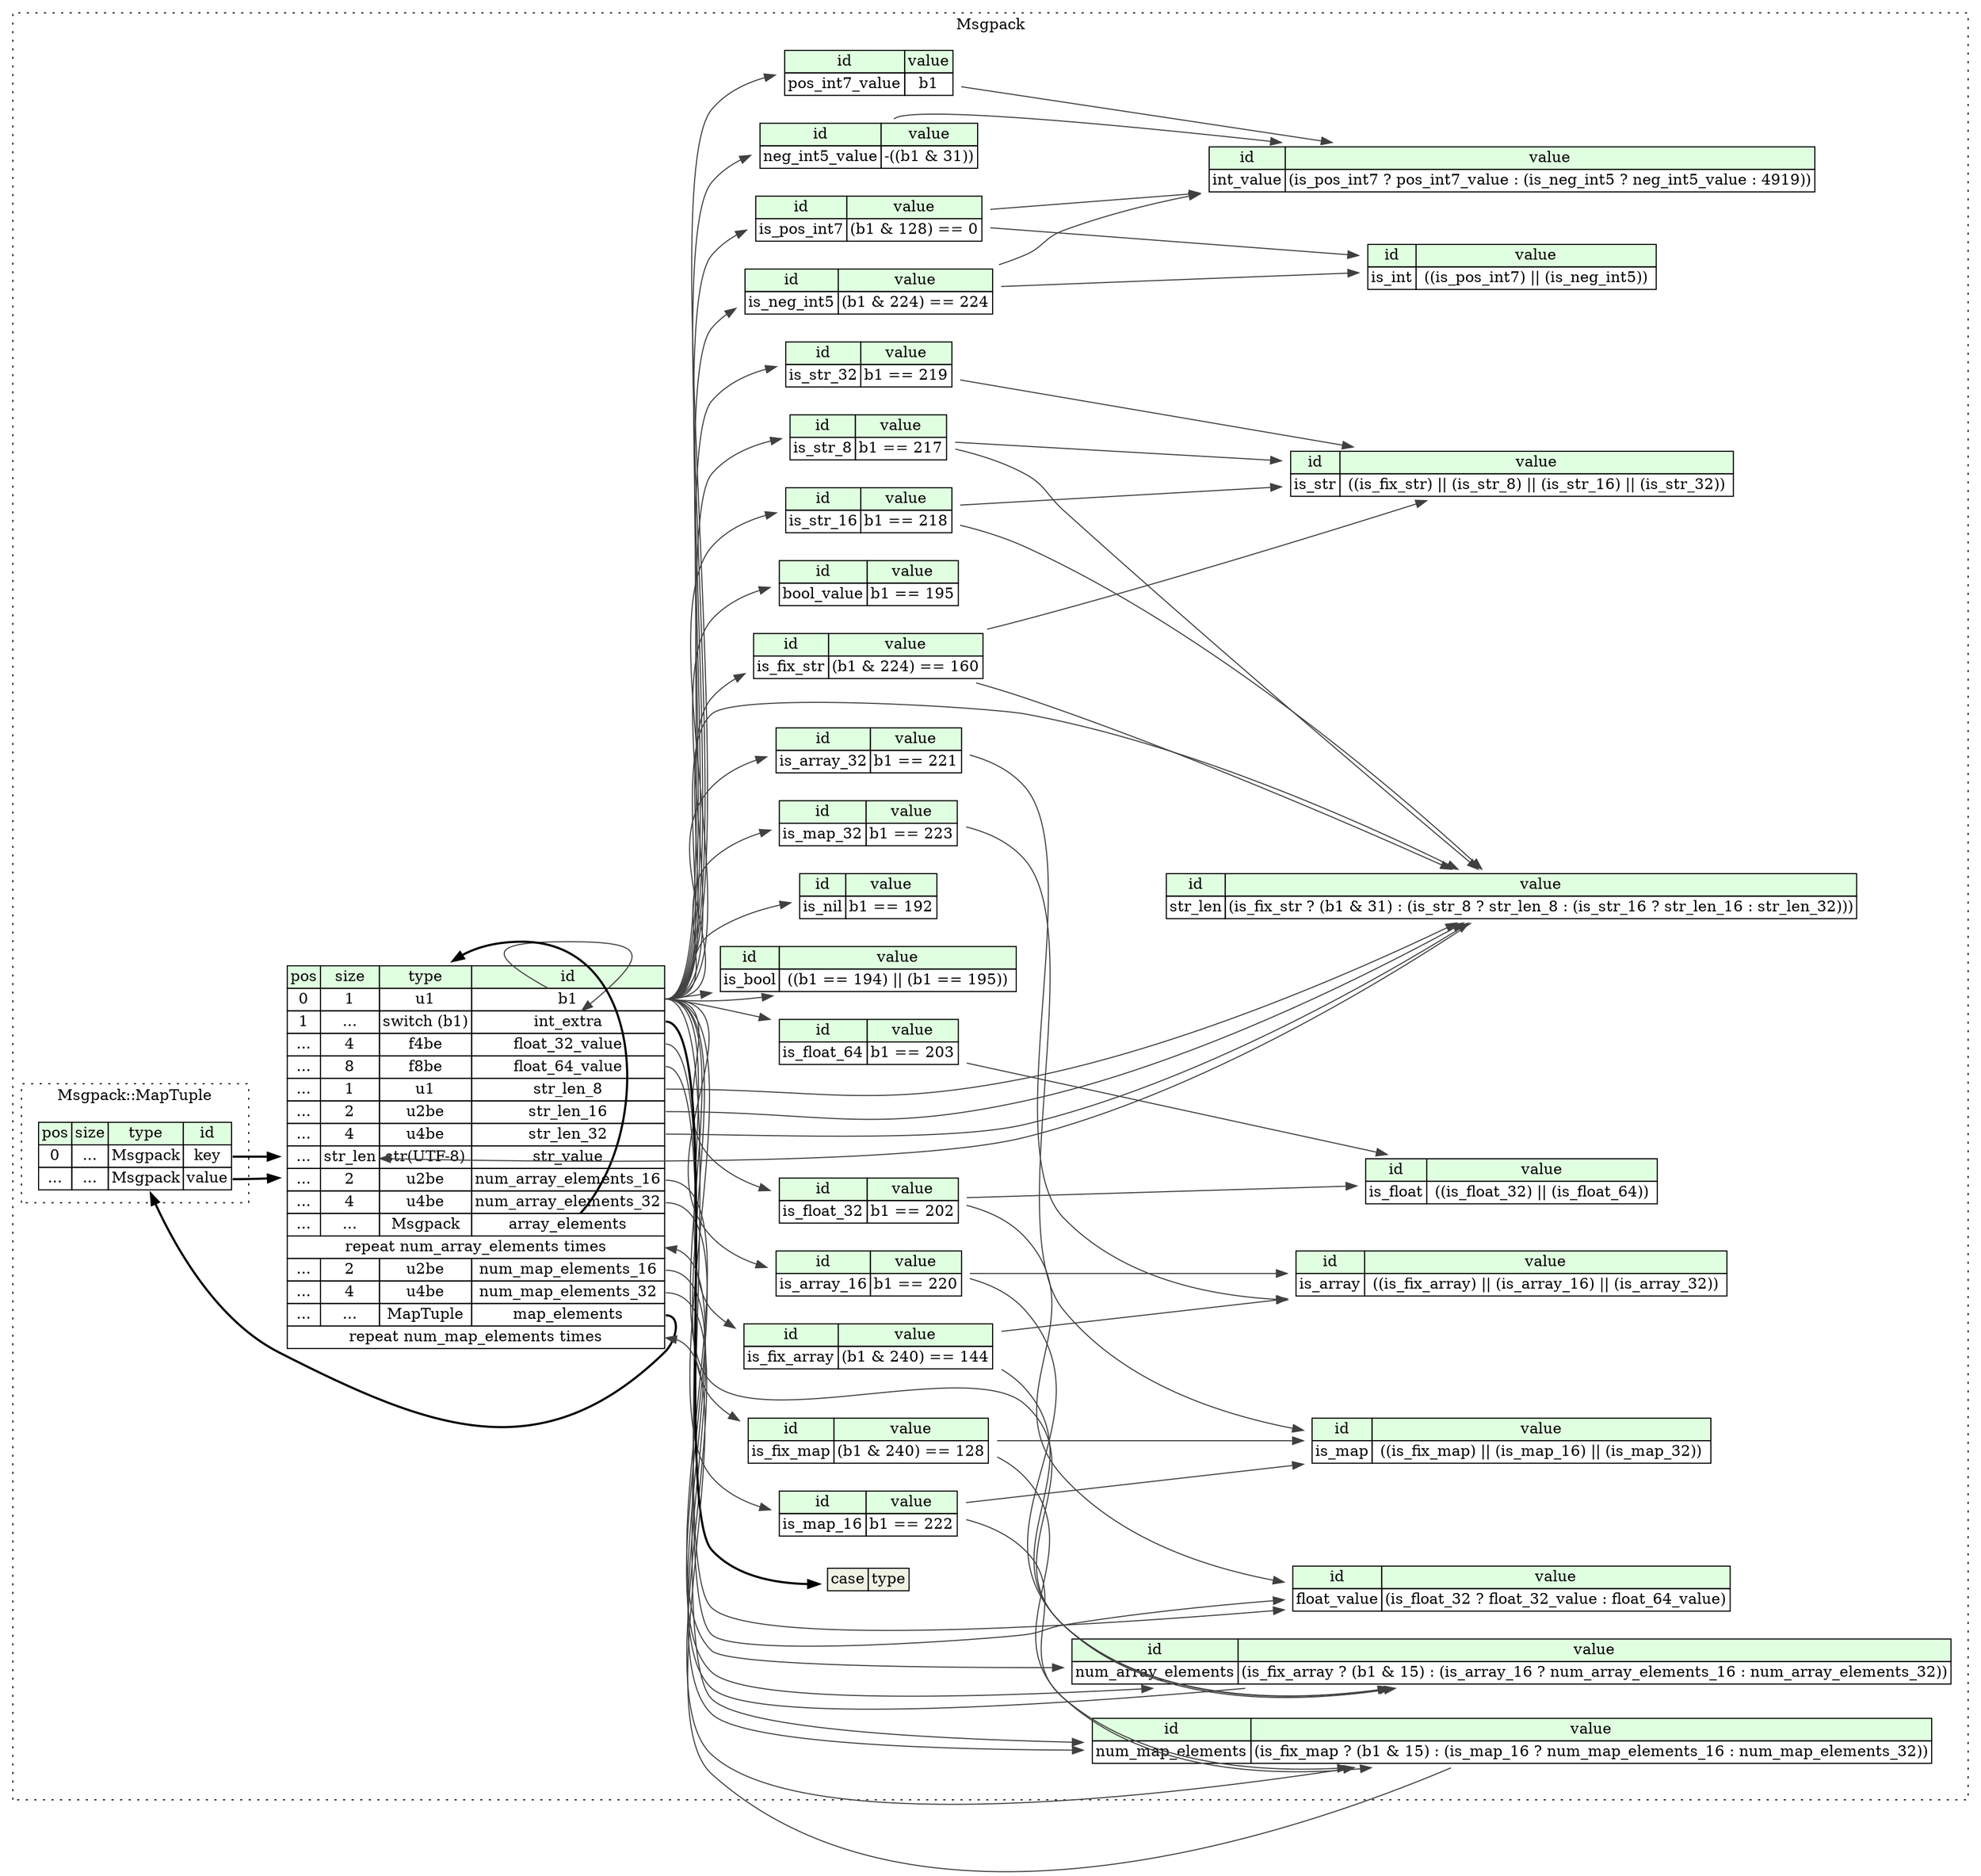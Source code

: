 digraph {
	rankdir=LR;
	node [shape=plaintext];
	subgraph cluster__msgpack {
		label="Msgpack";
		graph[style=dotted];

		msgpack__seq [label=<<TABLE BORDER="0" CELLBORDER="1" CELLSPACING="0">
			<TR><TD BGCOLOR="#E0FFE0">pos</TD><TD BGCOLOR="#E0FFE0">size</TD><TD BGCOLOR="#E0FFE0">type</TD><TD BGCOLOR="#E0FFE0">id</TD></TR>
			<TR><TD PORT="b1_pos">0</TD><TD PORT="b1_size">1</TD><TD>u1</TD><TD PORT="b1_type">b1</TD></TR>
			<TR><TD PORT="int_extra_pos">1</TD><TD PORT="int_extra_size">...</TD><TD>switch (b1)</TD><TD PORT="int_extra_type">int_extra</TD></TR>
			<TR><TD PORT="float_32_value_pos">...</TD><TD PORT="float_32_value_size">4</TD><TD>f4be</TD><TD PORT="float_32_value_type">float_32_value</TD></TR>
			<TR><TD PORT="float_64_value_pos">...</TD><TD PORT="float_64_value_size">8</TD><TD>f8be</TD><TD PORT="float_64_value_type">float_64_value</TD></TR>
			<TR><TD PORT="str_len_8_pos">...</TD><TD PORT="str_len_8_size">1</TD><TD>u1</TD><TD PORT="str_len_8_type">str_len_8</TD></TR>
			<TR><TD PORT="str_len_16_pos">...</TD><TD PORT="str_len_16_size">2</TD><TD>u2be</TD><TD PORT="str_len_16_type">str_len_16</TD></TR>
			<TR><TD PORT="str_len_32_pos">...</TD><TD PORT="str_len_32_size">4</TD><TD>u4be</TD><TD PORT="str_len_32_type">str_len_32</TD></TR>
			<TR><TD PORT="str_value_pos">...</TD><TD PORT="str_value_size">str_len</TD><TD>str(UTF-8)</TD><TD PORT="str_value_type">str_value</TD></TR>
			<TR><TD PORT="num_array_elements_16_pos">...</TD><TD PORT="num_array_elements_16_size">2</TD><TD>u2be</TD><TD PORT="num_array_elements_16_type">num_array_elements_16</TD></TR>
			<TR><TD PORT="num_array_elements_32_pos">...</TD><TD PORT="num_array_elements_32_size">4</TD><TD>u4be</TD><TD PORT="num_array_elements_32_type">num_array_elements_32</TD></TR>
			<TR><TD PORT="array_elements_pos">...</TD><TD PORT="array_elements_size">...</TD><TD>Msgpack</TD><TD PORT="array_elements_type">array_elements</TD></TR>
			<TR><TD COLSPAN="4" PORT="array_elements__repeat">repeat num_array_elements times</TD></TR>
			<TR><TD PORT="num_map_elements_16_pos">...</TD><TD PORT="num_map_elements_16_size">2</TD><TD>u2be</TD><TD PORT="num_map_elements_16_type">num_map_elements_16</TD></TR>
			<TR><TD PORT="num_map_elements_32_pos">...</TD><TD PORT="num_map_elements_32_size">4</TD><TD>u4be</TD><TD PORT="num_map_elements_32_type">num_map_elements_32</TD></TR>
			<TR><TD PORT="map_elements_pos">...</TD><TD PORT="map_elements_size">...</TD><TD>MapTuple</TD><TD PORT="map_elements_type">map_elements</TD></TR>
			<TR><TD COLSPAN="4" PORT="map_elements__repeat">repeat num_map_elements times</TD></TR>
		</TABLE>>];
		msgpack__inst__is_array_32 [label=<<TABLE BORDER="0" CELLBORDER="1" CELLSPACING="0">
			<TR><TD BGCOLOR="#E0FFE0">id</TD><TD BGCOLOR="#E0FFE0">value</TD></TR>
			<TR><TD>is_array_32</TD><TD>b1 == 221</TD></TR>
		</TABLE>>];
		msgpack__inst__int_value [label=<<TABLE BORDER="0" CELLBORDER="1" CELLSPACING="0">
			<TR><TD BGCOLOR="#E0FFE0">id</TD><TD BGCOLOR="#E0FFE0">value</TD></TR>
			<TR><TD>int_value</TD><TD>(is_pos_int7 ? pos_int7_value : (is_neg_int5 ? neg_int5_value : 4919))</TD></TR>
		</TABLE>>];
		msgpack__inst__str_len [label=<<TABLE BORDER="0" CELLBORDER="1" CELLSPACING="0">
			<TR><TD BGCOLOR="#E0FFE0">id</TD><TD BGCOLOR="#E0FFE0">value</TD></TR>
			<TR><TD>str_len</TD><TD>(is_fix_str ? (b1 &amp; 31) : (is_str_8 ? str_len_8 : (is_str_16 ? str_len_16 : str_len_32)))</TD></TR>
		</TABLE>>];
		msgpack__inst__is_fix_array [label=<<TABLE BORDER="0" CELLBORDER="1" CELLSPACING="0">
			<TR><TD BGCOLOR="#E0FFE0">id</TD><TD BGCOLOR="#E0FFE0">value</TD></TR>
			<TR><TD>is_fix_array</TD><TD>(b1 &amp; 240) == 144</TD></TR>
		</TABLE>>];
		msgpack__inst__is_map [label=<<TABLE BORDER="0" CELLBORDER="1" CELLSPACING="0">
			<TR><TD BGCOLOR="#E0FFE0">id</TD><TD BGCOLOR="#E0FFE0">value</TD></TR>
			<TR><TD>is_map</TD><TD> ((is_fix_map) || (is_map_16) || (is_map_32)) </TD></TR>
		</TABLE>>];
		msgpack__inst__is_array [label=<<TABLE BORDER="0" CELLBORDER="1" CELLSPACING="0">
			<TR><TD BGCOLOR="#E0FFE0">id</TD><TD BGCOLOR="#E0FFE0">value</TD></TR>
			<TR><TD>is_array</TD><TD> ((is_fix_array) || (is_array_16) || (is_array_32)) </TD></TR>
		</TABLE>>];
		msgpack__inst__is_float [label=<<TABLE BORDER="0" CELLBORDER="1" CELLSPACING="0">
			<TR><TD BGCOLOR="#E0FFE0">id</TD><TD BGCOLOR="#E0FFE0">value</TD></TR>
			<TR><TD>is_float</TD><TD> ((is_float_32) || (is_float_64)) </TD></TR>
		</TABLE>>];
		msgpack__inst__is_str_8 [label=<<TABLE BORDER="0" CELLBORDER="1" CELLSPACING="0">
			<TR><TD BGCOLOR="#E0FFE0">id</TD><TD BGCOLOR="#E0FFE0">value</TD></TR>
			<TR><TD>is_str_8</TD><TD>b1 == 217</TD></TR>
		</TABLE>>];
		msgpack__inst__is_fix_map [label=<<TABLE BORDER="0" CELLBORDER="1" CELLSPACING="0">
			<TR><TD BGCOLOR="#E0FFE0">id</TD><TD BGCOLOR="#E0FFE0">value</TD></TR>
			<TR><TD>is_fix_map</TD><TD>(b1 &amp; 240) == 128</TD></TR>
		</TABLE>>];
		msgpack__inst__is_int [label=<<TABLE BORDER="0" CELLBORDER="1" CELLSPACING="0">
			<TR><TD BGCOLOR="#E0FFE0">id</TD><TD BGCOLOR="#E0FFE0">value</TD></TR>
			<TR><TD>is_int</TD><TD> ((is_pos_int7) || (is_neg_int5)) </TD></TR>
		</TABLE>>];
		msgpack__inst__is_bool [label=<<TABLE BORDER="0" CELLBORDER="1" CELLSPACING="0">
			<TR><TD BGCOLOR="#E0FFE0">id</TD><TD BGCOLOR="#E0FFE0">value</TD></TR>
			<TR><TD>is_bool</TD><TD> ((b1 == 194) || (b1 == 195)) </TD></TR>
		</TABLE>>];
		msgpack__inst__is_str_16 [label=<<TABLE BORDER="0" CELLBORDER="1" CELLSPACING="0">
			<TR><TD BGCOLOR="#E0FFE0">id</TD><TD BGCOLOR="#E0FFE0">value</TD></TR>
			<TR><TD>is_str_16</TD><TD>b1 == 218</TD></TR>
		</TABLE>>];
		msgpack__inst__is_float_64 [label=<<TABLE BORDER="0" CELLBORDER="1" CELLSPACING="0">
			<TR><TD BGCOLOR="#E0FFE0">id</TD><TD BGCOLOR="#E0FFE0">value</TD></TR>
			<TR><TD>is_float_64</TD><TD>b1 == 203</TD></TR>
		</TABLE>>];
		msgpack__inst__is_map_16 [label=<<TABLE BORDER="0" CELLBORDER="1" CELLSPACING="0">
			<TR><TD BGCOLOR="#E0FFE0">id</TD><TD BGCOLOR="#E0FFE0">value</TD></TR>
			<TR><TD>is_map_16</TD><TD>b1 == 222</TD></TR>
		</TABLE>>];
		msgpack__inst__is_neg_int5 [label=<<TABLE BORDER="0" CELLBORDER="1" CELLSPACING="0">
			<TR><TD BGCOLOR="#E0FFE0">id</TD><TD BGCOLOR="#E0FFE0">value</TD></TR>
			<TR><TD>is_neg_int5</TD><TD>(b1 &amp; 224) == 224</TD></TR>
		</TABLE>>];
		msgpack__inst__pos_int7_value [label=<<TABLE BORDER="0" CELLBORDER="1" CELLSPACING="0">
			<TR><TD BGCOLOR="#E0FFE0">id</TD><TD BGCOLOR="#E0FFE0">value</TD></TR>
			<TR><TD>pos_int7_value</TD><TD>b1</TD></TR>
		</TABLE>>];
		msgpack__inst__is_nil [label=<<TABLE BORDER="0" CELLBORDER="1" CELLSPACING="0">
			<TR><TD BGCOLOR="#E0FFE0">id</TD><TD BGCOLOR="#E0FFE0">value</TD></TR>
			<TR><TD>is_nil</TD><TD>b1 == 192</TD></TR>
		</TABLE>>];
		msgpack__inst__float_value [label=<<TABLE BORDER="0" CELLBORDER="1" CELLSPACING="0">
			<TR><TD BGCOLOR="#E0FFE0">id</TD><TD BGCOLOR="#E0FFE0">value</TD></TR>
			<TR><TD>float_value</TD><TD>(is_float_32 ? float_32_value : float_64_value)</TD></TR>
		</TABLE>>];
		msgpack__inst__num_array_elements [label=<<TABLE BORDER="0" CELLBORDER="1" CELLSPACING="0">
			<TR><TD BGCOLOR="#E0FFE0">id</TD><TD BGCOLOR="#E0FFE0">value</TD></TR>
			<TR><TD>num_array_elements</TD><TD>(is_fix_array ? (b1 &amp; 15) : (is_array_16 ? num_array_elements_16 : num_array_elements_32))</TD></TR>
		</TABLE>>];
		msgpack__inst__neg_int5_value [label=<<TABLE BORDER="0" CELLBORDER="1" CELLSPACING="0">
			<TR><TD BGCOLOR="#E0FFE0">id</TD><TD BGCOLOR="#E0FFE0">value</TD></TR>
			<TR><TD>neg_int5_value</TD><TD>-((b1 &amp; 31))</TD></TR>
		</TABLE>>];
		msgpack__inst__bool_value [label=<<TABLE BORDER="0" CELLBORDER="1" CELLSPACING="0">
			<TR><TD BGCOLOR="#E0FFE0">id</TD><TD BGCOLOR="#E0FFE0">value</TD></TR>
			<TR><TD>bool_value</TD><TD>b1 == 195</TD></TR>
		</TABLE>>];
		msgpack__inst__is_pos_int7 [label=<<TABLE BORDER="0" CELLBORDER="1" CELLSPACING="0">
			<TR><TD BGCOLOR="#E0FFE0">id</TD><TD BGCOLOR="#E0FFE0">value</TD></TR>
			<TR><TD>is_pos_int7</TD><TD>(b1 &amp; 128) == 0</TD></TR>
		</TABLE>>];
		msgpack__inst__is_array_16 [label=<<TABLE BORDER="0" CELLBORDER="1" CELLSPACING="0">
			<TR><TD BGCOLOR="#E0FFE0">id</TD><TD BGCOLOR="#E0FFE0">value</TD></TR>
			<TR><TD>is_array_16</TD><TD>b1 == 220</TD></TR>
		</TABLE>>];
		msgpack__inst__is_str [label=<<TABLE BORDER="0" CELLBORDER="1" CELLSPACING="0">
			<TR><TD BGCOLOR="#E0FFE0">id</TD><TD BGCOLOR="#E0FFE0">value</TD></TR>
			<TR><TD>is_str</TD><TD> ((is_fix_str) || (is_str_8) || (is_str_16) || (is_str_32)) </TD></TR>
		</TABLE>>];
		msgpack__inst__is_fix_str [label=<<TABLE BORDER="0" CELLBORDER="1" CELLSPACING="0">
			<TR><TD BGCOLOR="#E0FFE0">id</TD><TD BGCOLOR="#E0FFE0">value</TD></TR>
			<TR><TD>is_fix_str</TD><TD>(b1 &amp; 224) == 160</TD></TR>
		</TABLE>>];
		msgpack__inst__is_str_32 [label=<<TABLE BORDER="0" CELLBORDER="1" CELLSPACING="0">
			<TR><TD BGCOLOR="#E0FFE0">id</TD><TD BGCOLOR="#E0FFE0">value</TD></TR>
			<TR><TD>is_str_32</TD><TD>b1 == 219</TD></TR>
		</TABLE>>];
		msgpack__inst__num_map_elements [label=<<TABLE BORDER="0" CELLBORDER="1" CELLSPACING="0">
			<TR><TD BGCOLOR="#E0FFE0">id</TD><TD BGCOLOR="#E0FFE0">value</TD></TR>
			<TR><TD>num_map_elements</TD><TD>(is_fix_map ? (b1 &amp; 15) : (is_map_16 ? num_map_elements_16 : num_map_elements_32))</TD></TR>
		</TABLE>>];
		msgpack__inst__is_float_32 [label=<<TABLE BORDER="0" CELLBORDER="1" CELLSPACING="0">
			<TR><TD BGCOLOR="#E0FFE0">id</TD><TD BGCOLOR="#E0FFE0">value</TD></TR>
			<TR><TD>is_float_32</TD><TD>b1 == 202</TD></TR>
		</TABLE>>];
		msgpack__inst__is_map_32 [label=<<TABLE BORDER="0" CELLBORDER="1" CELLSPACING="0">
			<TR><TD BGCOLOR="#E0FFE0">id</TD><TD BGCOLOR="#E0FFE0">value</TD></TR>
			<TR><TD>is_map_32</TD><TD>b1 == 223</TD></TR>
		</TABLE>>];
msgpack__seq_int_extra_switch [label=<<TABLE BORDER="0" CELLBORDER="1" CELLSPACING="0">
	<TR><TD BGCOLOR="#F0F2E4">case</TD><TD BGCOLOR="#F0F2E4">type</TD></TR>
</TABLE>>];
		subgraph cluster__map_tuple {
			label="Msgpack::MapTuple";
			graph[style=dotted];

			map_tuple__seq [label=<<TABLE BORDER="0" CELLBORDER="1" CELLSPACING="0">
				<TR><TD BGCOLOR="#E0FFE0">pos</TD><TD BGCOLOR="#E0FFE0">size</TD><TD BGCOLOR="#E0FFE0">type</TD><TD BGCOLOR="#E0FFE0">id</TD></TR>
				<TR><TD PORT="key_pos">0</TD><TD PORT="key_size">...</TD><TD>Msgpack</TD><TD PORT="key_type">key</TD></TR>
				<TR><TD PORT="value_pos">...</TD><TD PORT="value_size">...</TD><TD>Msgpack</TD><TD PORT="value_type">value</TD></TR>
			</TABLE>>];
		}
	}
	msgpack__seq:int_extra_type -> msgpack__seq_int_extra_switch [style=bold];
	msgpack__seq:b1_type -> msgpack__seq:int_extra_type [color="#404040"];
	msgpack__inst__str_len:str_len_type -> msgpack__seq:str_value_size [color="#404040"];
	msgpack__seq:array_elements_type -> msgpack__seq [style=bold];
	msgpack__inst__num_array_elements:num_array_elements_type -> msgpack__seq:array_elements__repeat [color="#404040"];
	msgpack__seq:map_elements_type -> map_tuple__seq [style=bold];
	msgpack__inst__num_map_elements:num_map_elements_type -> msgpack__seq:map_elements__repeat [color="#404040"];
	msgpack__seq:b1_type -> msgpack__inst__is_array_32 [color="#404040"];
	msgpack__inst__is_pos_int7:is_pos_int7_type -> msgpack__inst__int_value [color="#404040"];
	msgpack__inst__pos_int7_value:pos_int7_value_type -> msgpack__inst__int_value [color="#404040"];
	msgpack__inst__is_neg_int5:is_neg_int5_type -> msgpack__inst__int_value [color="#404040"];
	msgpack__inst__neg_int5_value:neg_int5_value_type -> msgpack__inst__int_value [color="#404040"];
	msgpack__inst__is_fix_str:is_fix_str_type -> msgpack__inst__str_len [color="#404040"];
	msgpack__seq:b1_type -> msgpack__inst__str_len [color="#404040"];
	msgpack__inst__is_str_8:is_str_8_type -> msgpack__inst__str_len [color="#404040"];
	msgpack__seq:str_len_8_type -> msgpack__inst__str_len [color="#404040"];
	msgpack__inst__is_str_16:is_str_16_type -> msgpack__inst__str_len [color="#404040"];
	msgpack__seq:str_len_16_type -> msgpack__inst__str_len [color="#404040"];
	msgpack__seq:str_len_32_type -> msgpack__inst__str_len [color="#404040"];
	msgpack__seq:b1_type -> msgpack__inst__is_fix_array [color="#404040"];
	msgpack__inst__is_fix_map:is_fix_map_type -> msgpack__inst__is_map [color="#404040"];
	msgpack__inst__is_map_16:is_map_16_type -> msgpack__inst__is_map [color="#404040"];
	msgpack__inst__is_map_32:is_map_32_type -> msgpack__inst__is_map [color="#404040"];
	msgpack__inst__is_fix_array:is_fix_array_type -> msgpack__inst__is_array [color="#404040"];
	msgpack__inst__is_array_16:is_array_16_type -> msgpack__inst__is_array [color="#404040"];
	msgpack__inst__is_array_32:is_array_32_type -> msgpack__inst__is_array [color="#404040"];
	msgpack__inst__is_float_32:is_float_32_type -> msgpack__inst__is_float [color="#404040"];
	msgpack__inst__is_float_64:is_float_64_type -> msgpack__inst__is_float [color="#404040"];
	msgpack__seq:b1_type -> msgpack__inst__is_str_8 [color="#404040"];
	msgpack__seq:b1_type -> msgpack__inst__is_fix_map [color="#404040"];
	msgpack__inst__is_pos_int7:is_pos_int7_type -> msgpack__inst__is_int [color="#404040"];
	msgpack__inst__is_neg_int5:is_neg_int5_type -> msgpack__inst__is_int [color="#404040"];
	msgpack__seq:b1_type -> msgpack__inst__is_bool [color="#404040"];
	msgpack__seq:b1_type -> msgpack__inst__is_bool [color="#404040"];
	msgpack__seq:b1_type -> msgpack__inst__is_str_16 [color="#404040"];
	msgpack__seq:b1_type -> msgpack__inst__is_float_64 [color="#404040"];
	msgpack__seq:b1_type -> msgpack__inst__is_map_16 [color="#404040"];
	msgpack__seq:b1_type -> msgpack__inst__is_neg_int5 [color="#404040"];
	msgpack__seq:b1_type -> msgpack__inst__pos_int7_value [color="#404040"];
	msgpack__seq:b1_type -> msgpack__inst__is_nil [color="#404040"];
	msgpack__inst__is_float_32:is_float_32_type -> msgpack__inst__float_value [color="#404040"];
	msgpack__seq:float_32_value_type -> msgpack__inst__float_value [color="#404040"];
	msgpack__seq:float_64_value_type -> msgpack__inst__float_value [color="#404040"];
	msgpack__inst__is_fix_array:is_fix_array_type -> msgpack__inst__num_array_elements [color="#404040"];
	msgpack__seq:b1_type -> msgpack__inst__num_array_elements [color="#404040"];
	msgpack__inst__is_array_16:is_array_16_type -> msgpack__inst__num_array_elements [color="#404040"];
	msgpack__seq:num_array_elements_16_type -> msgpack__inst__num_array_elements [color="#404040"];
	msgpack__seq:num_array_elements_32_type -> msgpack__inst__num_array_elements [color="#404040"];
	msgpack__seq:b1_type -> msgpack__inst__neg_int5_value [color="#404040"];
	msgpack__seq:b1_type -> msgpack__inst__bool_value [color="#404040"];
	msgpack__seq:b1_type -> msgpack__inst__is_pos_int7 [color="#404040"];
	msgpack__seq:b1_type -> msgpack__inst__is_array_16 [color="#404040"];
	msgpack__inst__is_fix_str:is_fix_str_type -> msgpack__inst__is_str [color="#404040"];
	msgpack__inst__is_str_8:is_str_8_type -> msgpack__inst__is_str [color="#404040"];
	msgpack__inst__is_str_16:is_str_16_type -> msgpack__inst__is_str [color="#404040"];
	msgpack__inst__is_str_32:is_str_32_type -> msgpack__inst__is_str [color="#404040"];
	msgpack__seq:b1_type -> msgpack__inst__is_fix_str [color="#404040"];
	msgpack__seq:b1_type -> msgpack__inst__is_str_32 [color="#404040"];
	msgpack__inst__is_fix_map:is_fix_map_type -> msgpack__inst__num_map_elements [color="#404040"];
	msgpack__seq:b1_type -> msgpack__inst__num_map_elements [color="#404040"];
	msgpack__inst__is_map_16:is_map_16_type -> msgpack__inst__num_map_elements [color="#404040"];
	msgpack__seq:num_map_elements_16_type -> msgpack__inst__num_map_elements [color="#404040"];
	msgpack__seq:num_map_elements_32_type -> msgpack__inst__num_map_elements [color="#404040"];
	msgpack__seq:b1_type -> msgpack__inst__is_float_32 [color="#404040"];
	msgpack__seq:b1_type -> msgpack__inst__is_map_32 [color="#404040"];
	map_tuple__seq:key_type -> msgpack__seq [style=bold];
	map_tuple__seq:value_type -> msgpack__seq [style=bold];
}
